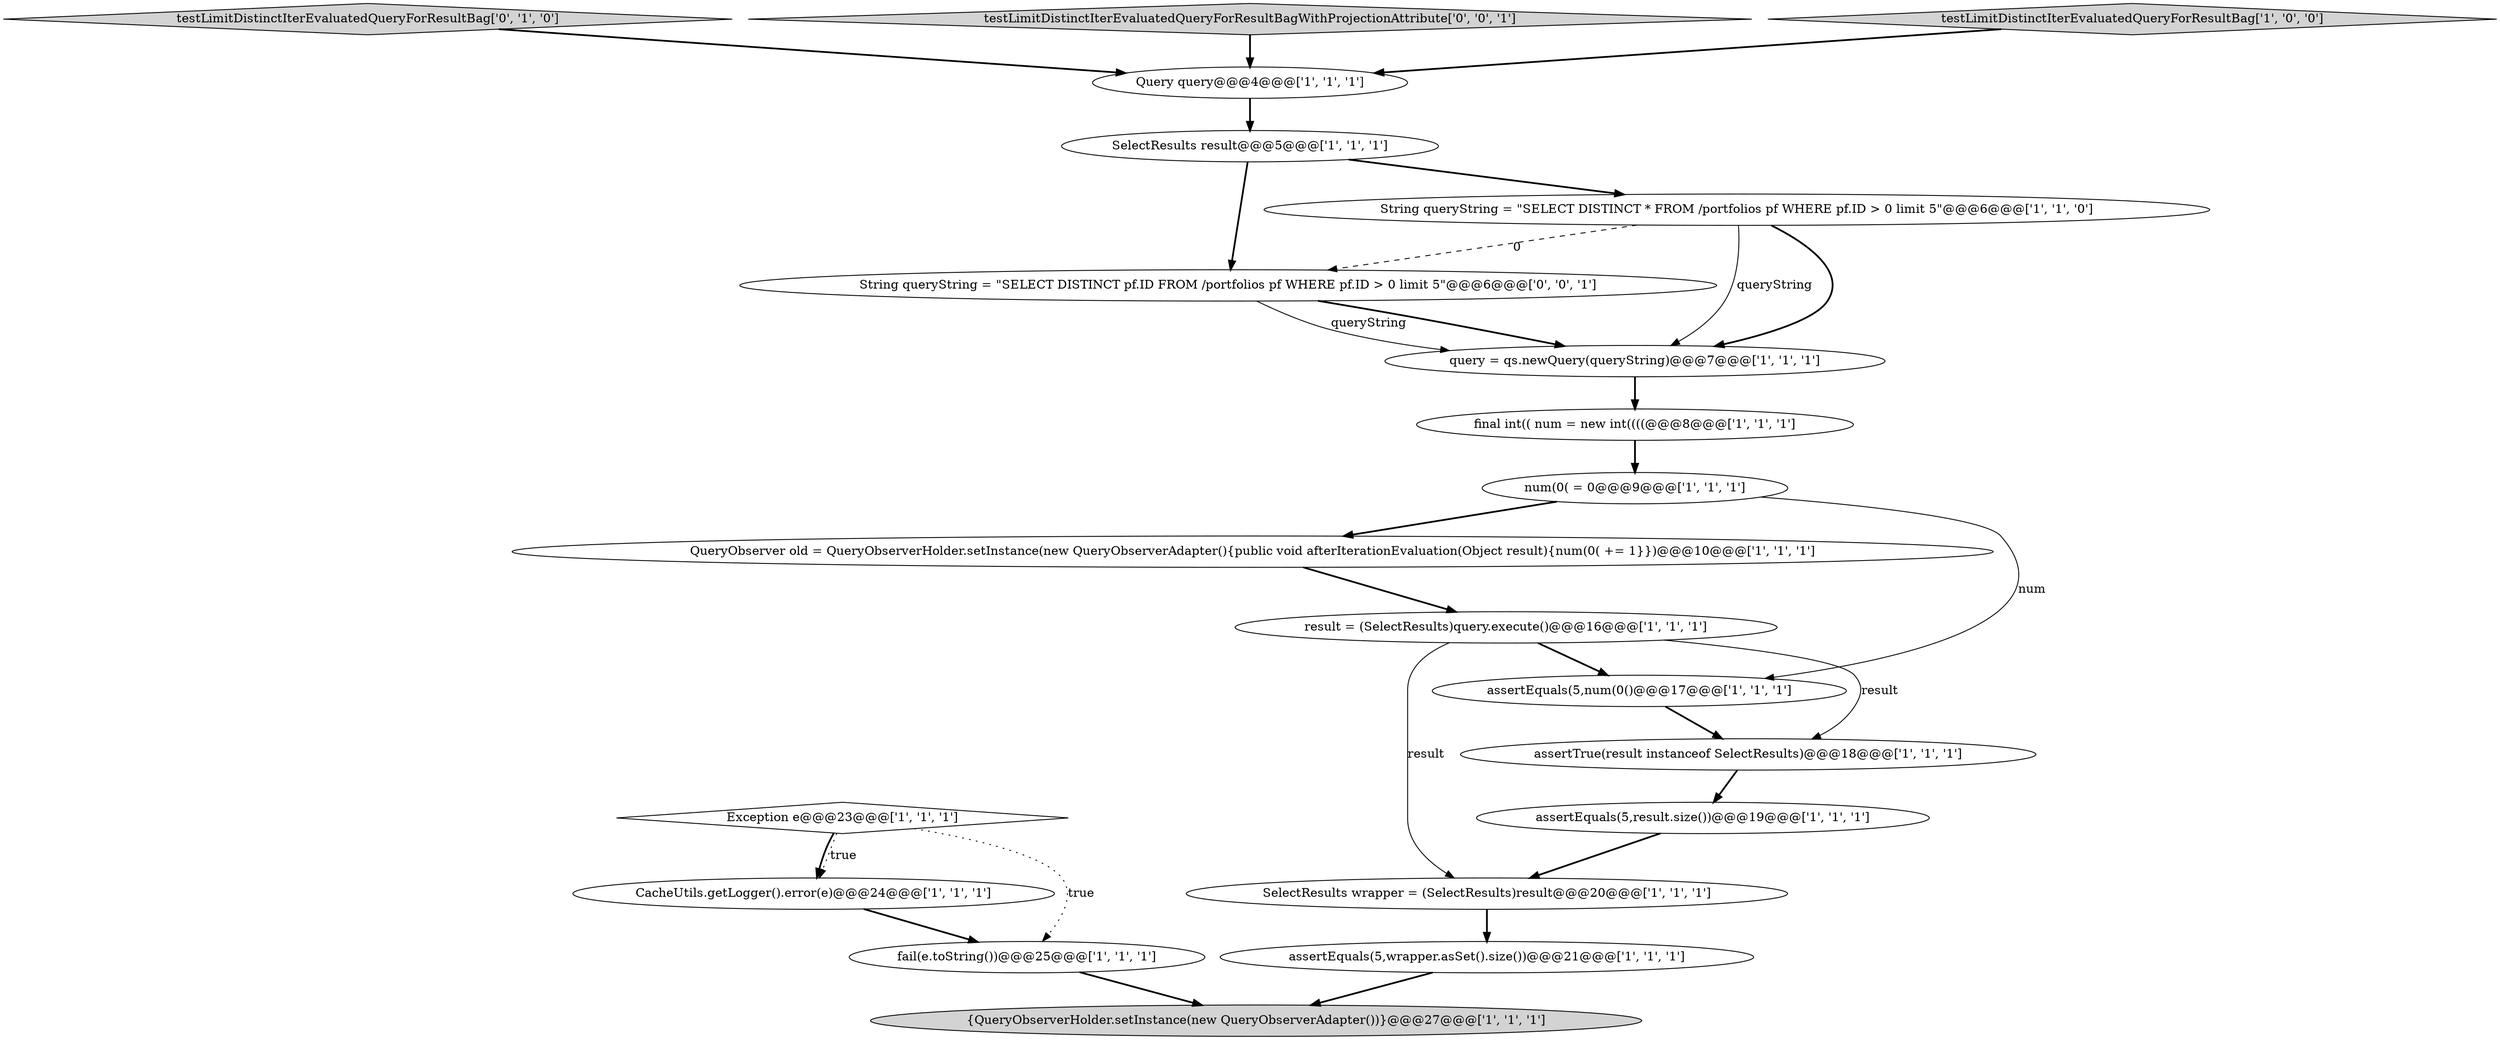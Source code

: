 digraph {
7 [style = filled, label = "num(0( = 0@@@9@@@['1', '1', '1']", fillcolor = white, shape = ellipse image = "AAA0AAABBB1BBB"];
14 [style = filled, label = "assertEquals(5,result.size())@@@19@@@['1', '1', '1']", fillcolor = white, shape = ellipse image = "AAA0AAABBB1BBB"];
8 [style = filled, label = "{QueryObserverHolder.setInstance(new QueryObserverAdapter())}@@@27@@@['1', '1', '1']", fillcolor = lightgray, shape = ellipse image = "AAA0AAABBB1BBB"];
18 [style = filled, label = "testLimitDistinctIterEvaluatedQueryForResultBag['0', '1', '0']", fillcolor = lightgray, shape = diamond image = "AAA0AAABBB2BBB"];
9 [style = filled, label = "result = (SelectResults)query.execute()@@@16@@@['1', '1', '1']", fillcolor = white, shape = ellipse image = "AAA0AAABBB1BBB"];
13 [style = filled, label = "Query query@@@4@@@['1', '1', '1']", fillcolor = white, shape = ellipse image = "AAA0AAABBB1BBB"];
3 [style = filled, label = "assertEquals(5,num(0()@@@17@@@['1', '1', '1']", fillcolor = white, shape = ellipse image = "AAA0AAABBB1BBB"];
4 [style = filled, label = "QueryObserver old = QueryObserverHolder.setInstance(new QueryObserverAdapter(){public void afterIterationEvaluation(Object result){num(0( += 1}})@@@10@@@['1', '1', '1']", fillcolor = white, shape = ellipse image = "AAA0AAABBB1BBB"];
6 [style = filled, label = "CacheUtils.getLogger().error(e)@@@24@@@['1', '1', '1']", fillcolor = white, shape = ellipse image = "AAA0AAABBB1BBB"];
20 [style = filled, label = "String queryString = \"SELECT DISTINCT pf.ID FROM /portfolios pf WHERE pf.ID > 0 limit 5\"@@@6@@@['0', '0', '1']", fillcolor = white, shape = ellipse image = "AAA0AAABBB3BBB"];
19 [style = filled, label = "testLimitDistinctIterEvaluatedQueryForResultBagWithProjectionAttribute['0', '0', '1']", fillcolor = lightgray, shape = diamond image = "AAA0AAABBB3BBB"];
17 [style = filled, label = "testLimitDistinctIterEvaluatedQueryForResultBag['1', '0', '0']", fillcolor = lightgray, shape = diamond image = "AAA0AAABBB1BBB"];
15 [style = filled, label = "fail(e.toString())@@@25@@@['1', '1', '1']", fillcolor = white, shape = ellipse image = "AAA0AAABBB1BBB"];
1 [style = filled, label = "assertEquals(5,wrapper.asSet().size())@@@21@@@['1', '1', '1']", fillcolor = white, shape = ellipse image = "AAA0AAABBB1BBB"];
12 [style = filled, label = "Exception e@@@23@@@['1', '1', '1']", fillcolor = white, shape = diamond image = "AAA0AAABBB1BBB"];
16 [style = filled, label = "SelectResults wrapper = (SelectResults)result@@@20@@@['1', '1', '1']", fillcolor = white, shape = ellipse image = "AAA0AAABBB1BBB"];
10 [style = filled, label = "assertTrue(result instanceof SelectResults)@@@18@@@['1', '1', '1']", fillcolor = white, shape = ellipse image = "AAA0AAABBB1BBB"];
0 [style = filled, label = "query = qs.newQuery(queryString)@@@7@@@['1', '1', '1']", fillcolor = white, shape = ellipse image = "AAA0AAABBB1BBB"];
11 [style = filled, label = "String queryString = \"SELECT DISTINCT * FROM /portfolios pf WHERE pf.ID > 0 limit 5\"@@@6@@@['1', '1', '0']", fillcolor = white, shape = ellipse image = "AAA0AAABBB1BBB"];
2 [style = filled, label = "final int(( num = new int((((@@@8@@@['1', '1', '1']", fillcolor = white, shape = ellipse image = "AAA0AAABBB1BBB"];
5 [style = filled, label = "SelectResults result@@@5@@@['1', '1', '1']", fillcolor = white, shape = ellipse image = "AAA0AAABBB1BBB"];
14->16 [style = bold, label=""];
4->9 [style = bold, label=""];
1->8 [style = bold, label=""];
11->20 [style = dashed, label="0"];
5->20 [style = bold, label=""];
10->14 [style = bold, label=""];
0->2 [style = bold, label=""];
20->0 [style = bold, label=""];
12->15 [style = dotted, label="true"];
9->16 [style = solid, label="result"];
20->0 [style = solid, label="queryString"];
7->4 [style = bold, label=""];
12->6 [style = bold, label=""];
6->15 [style = bold, label=""];
3->10 [style = bold, label=""];
11->0 [style = bold, label=""];
19->13 [style = bold, label=""];
16->1 [style = bold, label=""];
12->6 [style = dotted, label="true"];
7->3 [style = solid, label="num"];
18->13 [style = bold, label=""];
13->5 [style = bold, label=""];
9->3 [style = bold, label=""];
5->11 [style = bold, label=""];
17->13 [style = bold, label=""];
2->7 [style = bold, label=""];
9->10 [style = solid, label="result"];
11->0 [style = solid, label="queryString"];
15->8 [style = bold, label=""];
}
